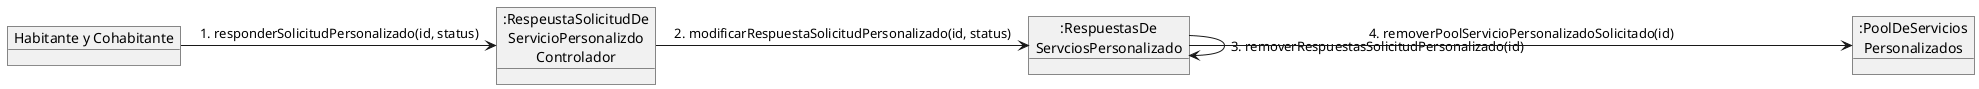@startuml

object "Habitante y Cohabitante" as Habitante
object ":RespeustaSolicitudDe\nServicioPersonalizdo\nControlador" as Controlador
object ":RespuestasDe\nServciosPersonalizado" as Respuesta
object ":PoolDeServicios\nPersonalizados" as Pool


Habitante -> Controlador : 1. responderSolicitudPersonalizado(id, status)
Controlador -> Respuesta : 2. modificarRespuestaSolicitudPersonalizado(id, status)
Respuesta -> Respuesta : 3. removerRespuestasSolicitudPersonalizado(id)
Respuesta -> Pool : 4. removerPoolServicioPersonalizadoSolicitado(id)



@enduml

